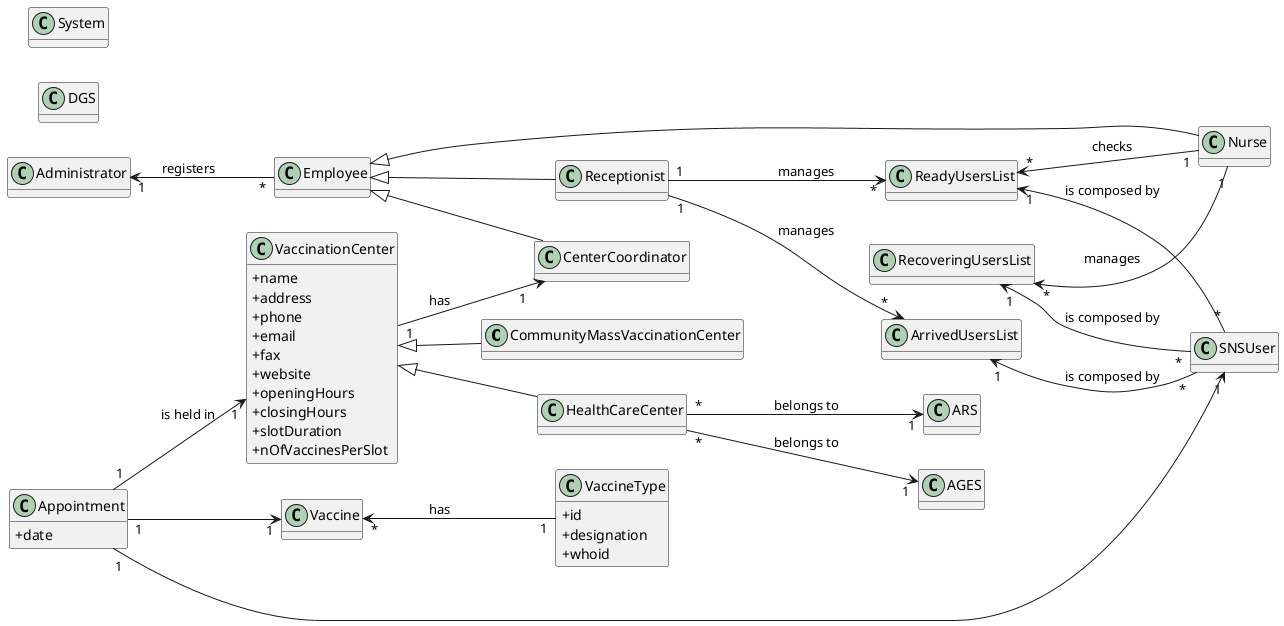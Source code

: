 @startuml

hide methods
left to right direction
skinparam classAttributeIconSize 0

class CommunityMassVaccinationCenter {}

class HealthCareCenter {}

class VaccinationCenter {
  + name
  + address
  + phone
  + email
  + fax
  + website
  + openingHours
  + closingHours
  + slotDuration
  + nOfVaccinesPerSlot
}

class Vaccine {}

class VaccineType {
    + id
    + designation
    + whoid
}

class DGS {}

class SNSUser {}

class Administrator {}

class Employee {}

class Nurse {}

class Receptionist {}

class CenterCoordinator {}

class Appointment {
  + date
}

class System {}

class AGES {}

class ARS {}

Vaccine "*" <-- "1" VaccineType : has

Employee <|-- Nurse
Employee <|-- Receptionist
Employee <|-- CenterCoordinator

VaccinationCenter <|-- CommunityMassVaccinationCenter
VaccinationCenter <|-- HealthCareCenter

VaccinationCenter "1" --> "1" CenterCoordinator : has

HealthCareCenter "*" --> "1" AGES : belongs to
HealthCareCenter "*" --> "1" ARS : belongs to

Appointment "1" --> "1" VaccinationCenter : is held in
Appointment "1" --> "1" SNSUser  
Appointment "1" --> "1" Vaccine 

Receptionist "1" --> "*" ReadyUsersList : manages
Receptionist "1" --> "*" ArrivedUsersList : manages

ReadyUsersList "1" <-- "*" SNSUser : is composed by
ArrivedUsersList "1" <-- "*" SNSUser : is composed by
RecoveringUsersList "1" <-- "*" SNSUser : is composed by

ReadyUsersList "*" <-- "1" Nurse : checks
RecoveringUsersList "*" <-- "1" Nurse : manages

Administrator "1" <-- "*" Employee : registers
@enduml

